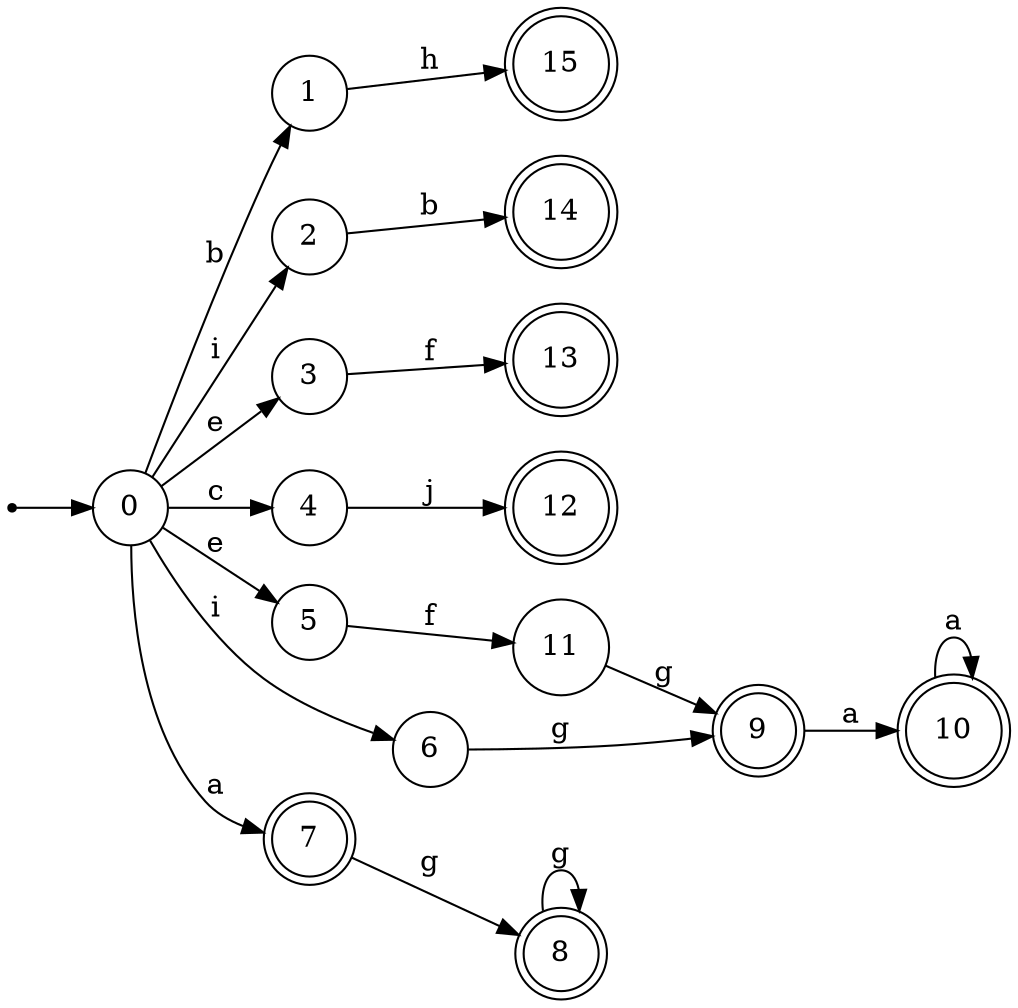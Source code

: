 digraph finite_state_machine {
rankdir=LR;
size="20,20";
node [shape = point]; "dummy0"
node [shape = circle]; "0";
"dummy0" -> "0";
node [shape = circle]; "1";
node [shape = circle]; "2";
node [shape = circle]; "3";
node [shape = circle]; "4";
node [shape = circle]; "5";
node [shape = circle]; "6";
node [shape = doublecircle]; "7";node [shape = doublecircle]; "8";node [shape = doublecircle]; "9";node [shape = doublecircle]; "10";node [shape = circle]; "11";
node [shape = doublecircle]; "12";node [shape = doublecircle]; "13";node [shape = doublecircle]; "14";node [shape = doublecircle]; "15";"0" -> "1" [label = "b"];
 "0" -> "2" [label = "i"];
 "0" -> "6" [label = "i"];
 "0" -> "3" [label = "e"];
 "0" -> "5" [label = "e"];
 "0" -> "4" [label = "c"];
 "0" -> "7" [label = "a"];
 "7" -> "8" [label = "g"];
 "8" -> "8" [label = "g"];
 "6" -> "9" [label = "g"];
 "9" -> "10" [label = "a"];
 "10" -> "10" [label = "a"];
 "5" -> "11" [label = "f"];
 "11" -> "9" [label = "g"];
 "4" -> "12" [label = "j"];
 "3" -> "13" [label = "f"];
 "2" -> "14" [label = "b"];
 "1" -> "15" [label = "h"];
 }
